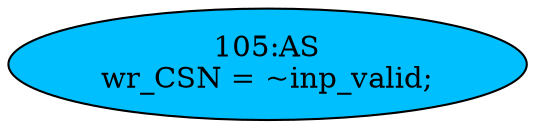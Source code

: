 strict digraph "" {
	node [label="\N"];
	"105:AS"	 [ast="<pyverilog.vparser.ast.Assign object at 0x7f052ae97990>",
		def_var="['wr_CSN']",
		fillcolor=deepskyblue,
		label="105:AS
wr_CSN = ~inp_valid;",
		statements="[]",
		style=filled,
		typ=Assign,
		use_var="['inp_valid']"];
}
